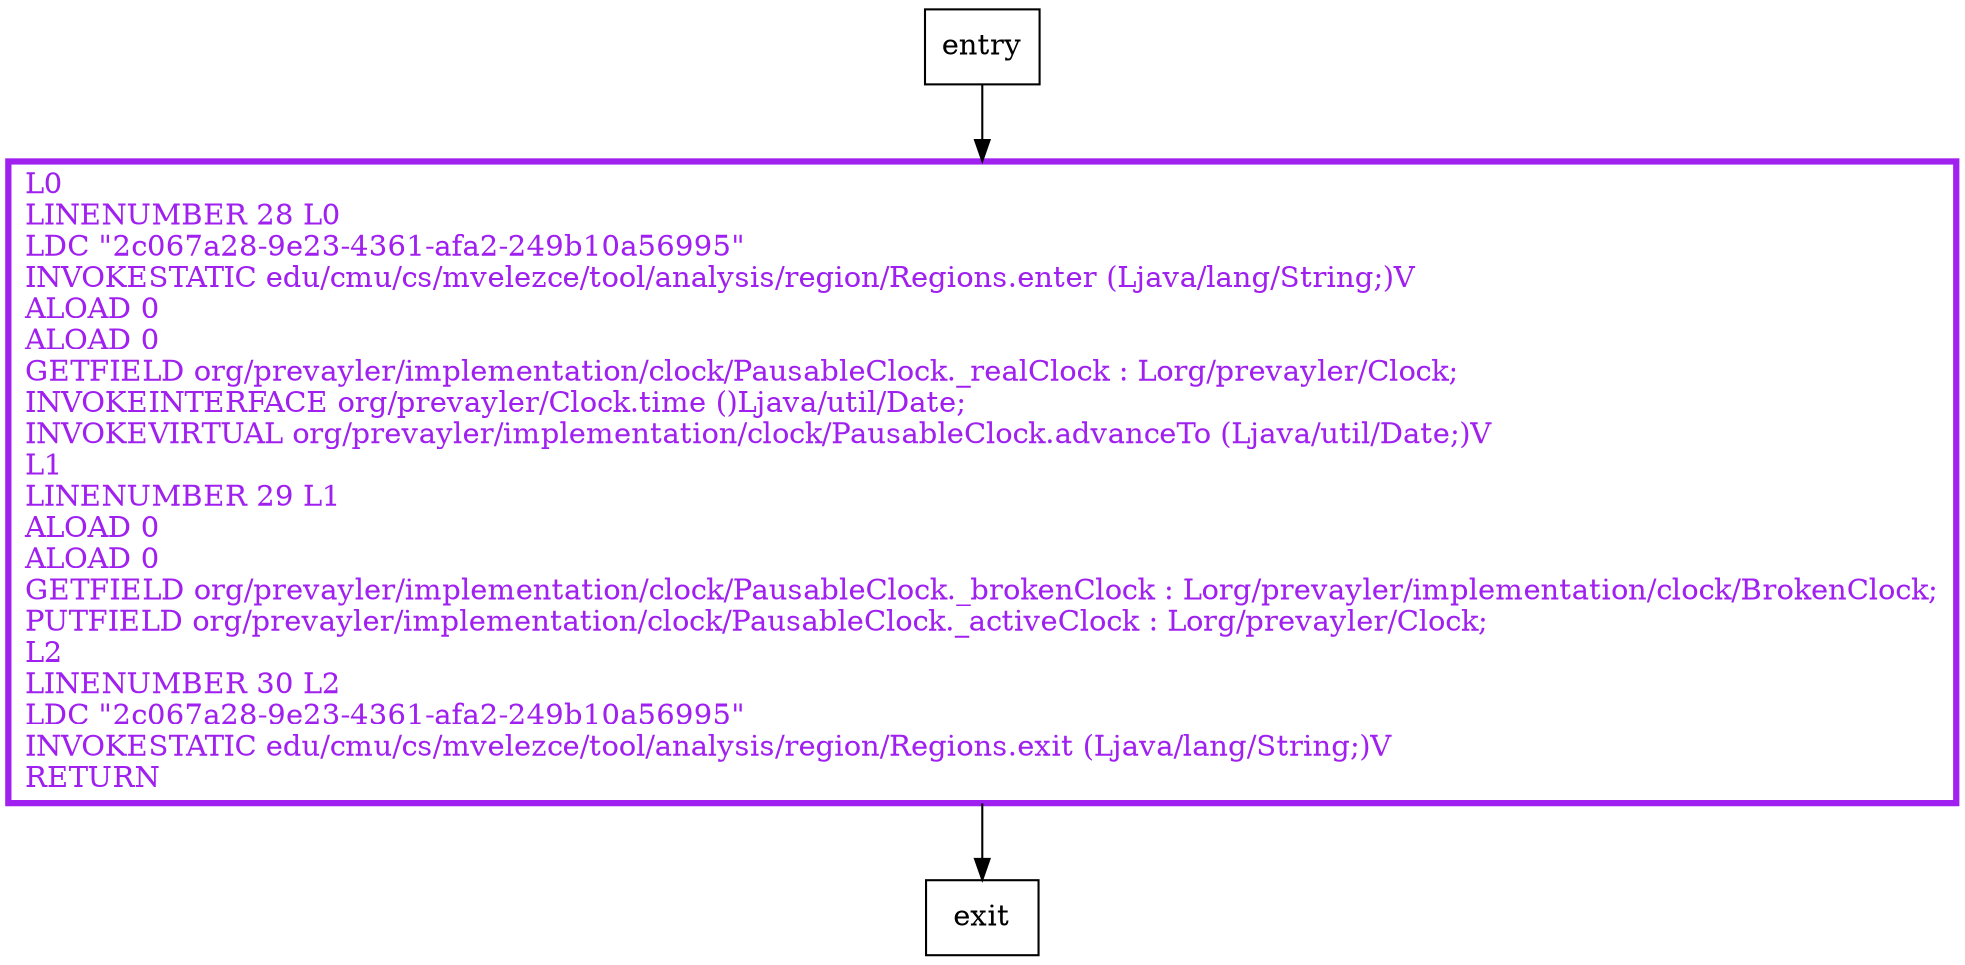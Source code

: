 digraph pause {
node [shape=record];
2041763675 [label="L0\lLINENUMBER 28 L0\lLDC \"2c067a28-9e23-4361-afa2-249b10a56995\"\lINVOKESTATIC edu/cmu/cs/mvelezce/tool/analysis/region/Regions.enter (Ljava/lang/String;)V\lALOAD 0\lALOAD 0\lGETFIELD org/prevayler/implementation/clock/PausableClock._realClock : Lorg/prevayler/Clock;\lINVOKEINTERFACE org/prevayler/Clock.time ()Ljava/util/Date;\lINVOKEVIRTUAL org/prevayler/implementation/clock/PausableClock.advanceTo (Ljava/util/Date;)V\lL1\lLINENUMBER 29 L1\lALOAD 0\lALOAD 0\lGETFIELD org/prevayler/implementation/clock/PausableClock._brokenClock : Lorg/prevayler/implementation/clock/BrokenClock;\lPUTFIELD org/prevayler/implementation/clock/PausableClock._activeClock : Lorg/prevayler/Clock;\lL2\lLINENUMBER 30 L2\lLDC \"2c067a28-9e23-4361-afa2-249b10a56995\"\lINVOKESTATIC edu/cmu/cs/mvelezce/tool/analysis/region/Regions.exit (Ljava/lang/String;)V\lRETURN\l"];
entry;
exit;
entry -> 2041763675;
2041763675 -> exit;
2041763675[fontcolor="purple", penwidth=3, color="purple"];
}
